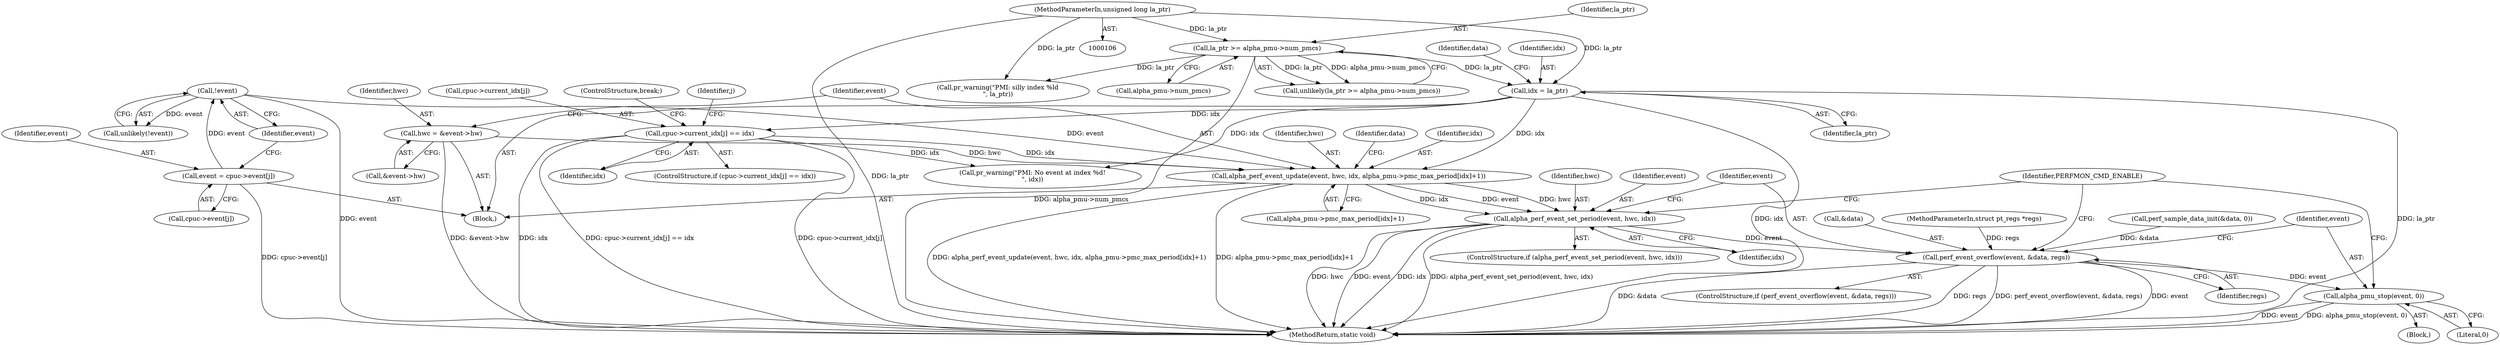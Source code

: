 digraph "0_linux_a8b0ca17b80e92faab46ee7179ba9e99ccb61233@API" {
"1000219" [label="(Call,alpha_perf_event_update(event, hwc, idx, alpha_pmu->pmc_max_period[idx]+1))"];
"1000199" [label="(Call,!event)"];
"1000190" [label="(Call,event = cpuc->event[j])"];
"1000213" [label="(Call,hwc = &event->hw)"];
"1000148" [label="(Call,idx = la_ptr)"];
"1000131" [label="(Call,la_ptr >= alpha_pmu->num_pmcs)"];
"1000107" [label="(MethodParameterIn,unsigned long la_ptr)"];
"1000168" [label="(Call,cpuc->current_idx[j] == idx)"];
"1000240" [label="(Call,alpha_perf_event_set_period(event, hwc, idx))"];
"1000246" [label="(Call,perf_event_overflow(event, &data, regs))"];
"1000252" [label="(Call,alpha_pmu_stop(event, 0))"];
"1000139" [label="(Call,pr_warning(\"PMI: silly index %ld\n\", la_ptr))"];
"1000242" [label="(Identifier,hwc)"];
"1000175" [label="(ControlStructure,break;)"];
"1000198" [label="(Call,unlikely(!event))"];
"1000250" [label="(Identifier,regs)"];
"1000243" [label="(Identifier,idx)"];
"1000220" [label="(Identifier,event)"];
"1000247" [label="(Identifier,event)"];
"1000221" [label="(Identifier,hwc)"];
"1000246" [label="(Call,perf_event_overflow(event, &data, regs))"];
"1000151" [label="(Call,perf_sample_data_init(&data, 0))"];
"1000191" [label="(Identifier,event)"];
"1000232" [label="(Identifier,data)"];
"1000223" [label="(Call,alpha_pmu->pmc_max_period[idx]+1)"];
"1000130" [label="(Call,unlikely(la_ptr >= alpha_pmu->num_pmcs))"];
"1000167" [label="(ControlStructure,if (cpuc->current_idx[j] == idx))"];
"1000256" [label="(Identifier,PERFMON_CMD_ENABLE)"];
"1000215" [label="(Call,&event->hw)"];
"1000222" [label="(Identifier,idx)"];
"1000252" [label="(Call,alpha_pmu_stop(event, 0))"];
"1000248" [label="(Call,&data)"];
"1000109" [label="(Block,)"];
"1000213" [label="(Call,hwc = &event->hw)"];
"1000204" [label="(Call,pr_warning(\"PMI: No event at index %d!\n\", idx))"];
"1000165" [label="(Identifier,j)"];
"1000251" [label="(Block,)"];
"1000190" [label="(Call,event = cpuc->event[j])"];
"1000219" [label="(Call,alpha_perf_event_update(event, hwc, idx, alpha_pmu->pmc_max_period[idx]+1))"];
"1000148" [label="(Call,idx = la_ptr)"];
"1000214" [label="(Identifier,hwc)"];
"1000169" [label="(Call,cpuc->current_idx[j])"];
"1000108" [label="(MethodParameterIn,struct pt_regs *regs)"];
"1000200" [label="(Identifier,event)"];
"1000245" [label="(ControlStructure,if (perf_event_overflow(event, &data, regs)))"];
"1000153" [label="(Identifier,data)"];
"1000133" [label="(Call,alpha_pmu->num_pmcs)"];
"1000240" [label="(Call,alpha_perf_event_set_period(event, hwc, idx))"];
"1000131" [label="(Call,la_ptr >= alpha_pmu->num_pmcs)"];
"1000107" [label="(MethodParameterIn,unsigned long la_ptr)"];
"1000168" [label="(Call,cpuc->current_idx[j] == idx)"];
"1000149" [label="(Identifier,idx)"];
"1000241" [label="(Identifier,event)"];
"1000253" [label="(Identifier,event)"];
"1000192" [label="(Call,cpuc->event[j])"];
"1000132" [label="(Identifier,la_ptr)"];
"1000261" [label="(MethodReturn,static void)"];
"1000174" [label="(Identifier,idx)"];
"1000150" [label="(Identifier,la_ptr)"];
"1000199" [label="(Call,!event)"];
"1000239" [label="(ControlStructure,if (alpha_perf_event_set_period(event, hwc, idx)))"];
"1000254" [label="(Literal,0)"];
"1000219" -> "1000109"  [label="AST: "];
"1000219" -> "1000223"  [label="CFG: "];
"1000220" -> "1000219"  [label="AST: "];
"1000221" -> "1000219"  [label="AST: "];
"1000222" -> "1000219"  [label="AST: "];
"1000223" -> "1000219"  [label="AST: "];
"1000232" -> "1000219"  [label="CFG: "];
"1000219" -> "1000261"  [label="DDG: alpha_perf_event_update(event, hwc, idx, alpha_pmu->pmc_max_period[idx]+1)"];
"1000219" -> "1000261"  [label="DDG: alpha_pmu->pmc_max_period[idx]+1"];
"1000199" -> "1000219"  [label="DDG: event"];
"1000213" -> "1000219"  [label="DDG: hwc"];
"1000148" -> "1000219"  [label="DDG: idx"];
"1000168" -> "1000219"  [label="DDG: idx"];
"1000219" -> "1000240"  [label="DDG: event"];
"1000219" -> "1000240"  [label="DDG: hwc"];
"1000219" -> "1000240"  [label="DDG: idx"];
"1000199" -> "1000198"  [label="AST: "];
"1000199" -> "1000200"  [label="CFG: "];
"1000200" -> "1000199"  [label="AST: "];
"1000198" -> "1000199"  [label="CFG: "];
"1000199" -> "1000261"  [label="DDG: event"];
"1000199" -> "1000198"  [label="DDG: event"];
"1000190" -> "1000199"  [label="DDG: event"];
"1000190" -> "1000109"  [label="AST: "];
"1000190" -> "1000192"  [label="CFG: "];
"1000191" -> "1000190"  [label="AST: "];
"1000192" -> "1000190"  [label="AST: "];
"1000200" -> "1000190"  [label="CFG: "];
"1000190" -> "1000261"  [label="DDG: cpuc->event[j]"];
"1000213" -> "1000109"  [label="AST: "];
"1000213" -> "1000215"  [label="CFG: "];
"1000214" -> "1000213"  [label="AST: "];
"1000215" -> "1000213"  [label="AST: "];
"1000220" -> "1000213"  [label="CFG: "];
"1000213" -> "1000261"  [label="DDG: &event->hw"];
"1000148" -> "1000109"  [label="AST: "];
"1000148" -> "1000150"  [label="CFG: "];
"1000149" -> "1000148"  [label="AST: "];
"1000150" -> "1000148"  [label="AST: "];
"1000153" -> "1000148"  [label="CFG: "];
"1000148" -> "1000261"  [label="DDG: idx"];
"1000148" -> "1000261"  [label="DDG: la_ptr"];
"1000131" -> "1000148"  [label="DDG: la_ptr"];
"1000107" -> "1000148"  [label="DDG: la_ptr"];
"1000148" -> "1000168"  [label="DDG: idx"];
"1000148" -> "1000204"  [label="DDG: idx"];
"1000131" -> "1000130"  [label="AST: "];
"1000131" -> "1000133"  [label="CFG: "];
"1000132" -> "1000131"  [label="AST: "];
"1000133" -> "1000131"  [label="AST: "];
"1000130" -> "1000131"  [label="CFG: "];
"1000131" -> "1000261"  [label="DDG: alpha_pmu->num_pmcs"];
"1000131" -> "1000130"  [label="DDG: la_ptr"];
"1000131" -> "1000130"  [label="DDG: alpha_pmu->num_pmcs"];
"1000107" -> "1000131"  [label="DDG: la_ptr"];
"1000131" -> "1000139"  [label="DDG: la_ptr"];
"1000107" -> "1000106"  [label="AST: "];
"1000107" -> "1000261"  [label="DDG: la_ptr"];
"1000107" -> "1000139"  [label="DDG: la_ptr"];
"1000168" -> "1000167"  [label="AST: "];
"1000168" -> "1000174"  [label="CFG: "];
"1000169" -> "1000168"  [label="AST: "];
"1000174" -> "1000168"  [label="AST: "];
"1000175" -> "1000168"  [label="CFG: "];
"1000165" -> "1000168"  [label="CFG: "];
"1000168" -> "1000261"  [label="DDG: cpuc->current_idx[j] == idx"];
"1000168" -> "1000261"  [label="DDG: cpuc->current_idx[j]"];
"1000168" -> "1000261"  [label="DDG: idx"];
"1000168" -> "1000204"  [label="DDG: idx"];
"1000240" -> "1000239"  [label="AST: "];
"1000240" -> "1000243"  [label="CFG: "];
"1000241" -> "1000240"  [label="AST: "];
"1000242" -> "1000240"  [label="AST: "];
"1000243" -> "1000240"  [label="AST: "];
"1000247" -> "1000240"  [label="CFG: "];
"1000256" -> "1000240"  [label="CFG: "];
"1000240" -> "1000261"  [label="DDG: alpha_perf_event_set_period(event, hwc, idx)"];
"1000240" -> "1000261"  [label="DDG: hwc"];
"1000240" -> "1000261"  [label="DDG: event"];
"1000240" -> "1000261"  [label="DDG: idx"];
"1000240" -> "1000246"  [label="DDG: event"];
"1000246" -> "1000245"  [label="AST: "];
"1000246" -> "1000250"  [label="CFG: "];
"1000247" -> "1000246"  [label="AST: "];
"1000248" -> "1000246"  [label="AST: "];
"1000250" -> "1000246"  [label="AST: "];
"1000253" -> "1000246"  [label="CFG: "];
"1000256" -> "1000246"  [label="CFG: "];
"1000246" -> "1000261"  [label="DDG: &data"];
"1000246" -> "1000261"  [label="DDG: regs"];
"1000246" -> "1000261"  [label="DDG: perf_event_overflow(event, &data, regs)"];
"1000246" -> "1000261"  [label="DDG: event"];
"1000151" -> "1000246"  [label="DDG: &data"];
"1000108" -> "1000246"  [label="DDG: regs"];
"1000246" -> "1000252"  [label="DDG: event"];
"1000252" -> "1000251"  [label="AST: "];
"1000252" -> "1000254"  [label="CFG: "];
"1000253" -> "1000252"  [label="AST: "];
"1000254" -> "1000252"  [label="AST: "];
"1000256" -> "1000252"  [label="CFG: "];
"1000252" -> "1000261"  [label="DDG: event"];
"1000252" -> "1000261"  [label="DDG: alpha_pmu_stop(event, 0)"];
}
